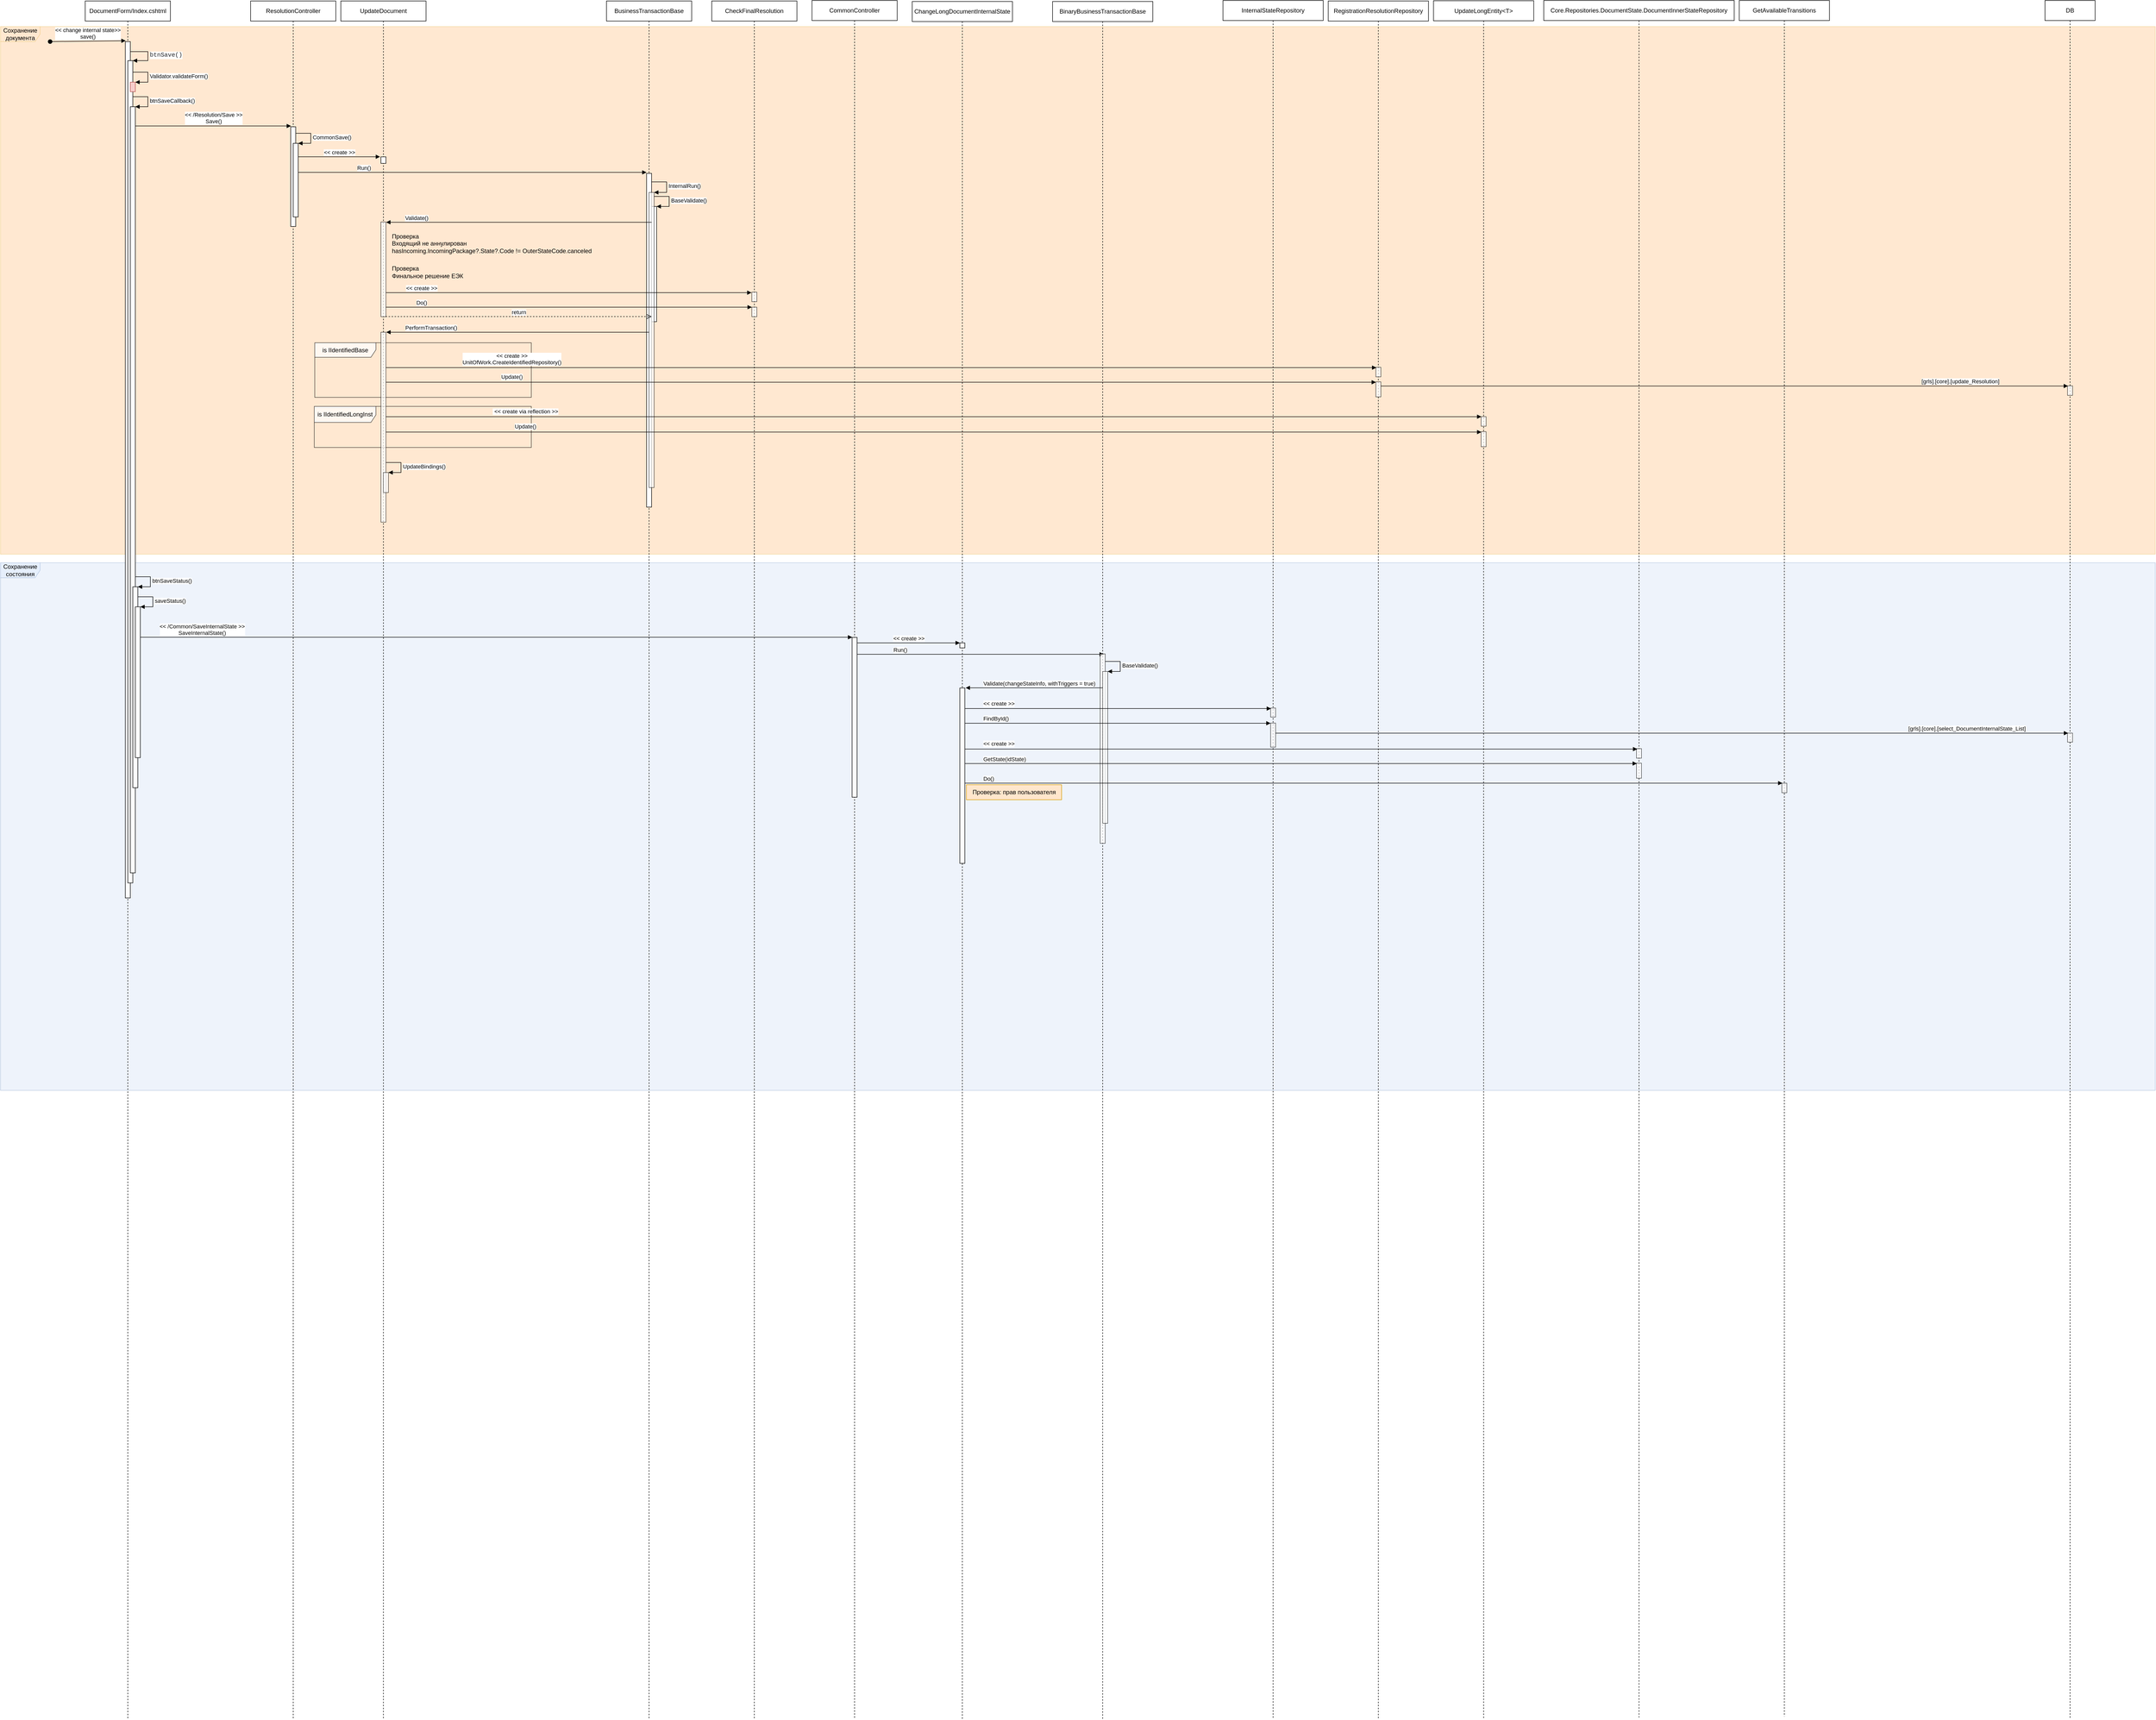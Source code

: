 <mxfile version="20.5.3" type="github">
  <diagram id="iafy8vLnpcnuuy3_OvVW" name="Страница 1">
    <mxGraphModel dx="1689" dy="554" grid="1" gridSize="10" guides="1" tooltips="1" connect="1" arrows="1" fold="1" page="1" pageScale="1" pageWidth="827" pageHeight="1169" math="0" shadow="0">
      <root>
        <mxCell id="0" />
        <mxCell id="1" parent="0" />
        <mxCell id="J9ldG81cEZ1e4UeyS67y-106" value="Сохранение состояния" style="shape=umlFrame;whiteSpace=wrap;html=1;opacity=40;width=79;height=30;fillColor=#dae8fc;strokeColor=#6C8EBF;swimlaneFillColor=#D4E1F5;" vertex="1" parent="1">
          <mxGeometry x="-59" y="1160" width="4299" height="1053" as="geometry" />
        </mxCell>
        <mxCell id="J9ldG81cEZ1e4UeyS67y-105" value="Сохранение документа" style="shape=umlFrame;whiteSpace=wrap;html=1;opacity=30;width=79;height=30;fillColor=#ffe6cc;strokeColor=#d79b00;swimlaneFillColor=#FFB366;" vertex="1" parent="1">
          <mxGeometry x="-59" y="90" width="4299" height="1053" as="geometry" />
        </mxCell>
        <mxCell id="J9ldG81cEZ1e4UeyS67y-57" value="is&amp;nbsp;IIdentifiedLongInst" style="shape=umlFrame;whiteSpace=wrap;html=1;opacity=70;width=123;height=32;" vertex="1" parent="1">
          <mxGeometry x="567" y="848" width="433" height="82" as="geometry" />
        </mxCell>
        <mxCell id="J9ldG81cEZ1e4UeyS67y-56" value="is&amp;nbsp;IIdentifiedBase" style="shape=umlFrame;whiteSpace=wrap;html=1;opacity=70;width=122;height=29;" vertex="1" parent="1">
          <mxGeometry x="568" y="721" width="432" height="109" as="geometry" />
        </mxCell>
        <mxCell id="J9ldG81cEZ1e4UeyS67y-7" value="DocumentForm/Index.cshtml" style="shape=umlLifeline;perimeter=lifelinePerimeter;whiteSpace=wrap;html=1;container=1;collapsible=0;recursiveResize=0;outlineConnect=0;" vertex="1" parent="1">
          <mxGeometry x="110" y="39" width="170" height="3429" as="geometry" />
        </mxCell>
        <mxCell id="J9ldG81cEZ1e4UeyS67y-11" value="" style="html=1;points=[];perimeter=orthogonalPerimeter;" vertex="1" parent="J9ldG81cEZ1e4UeyS67y-7">
          <mxGeometry x="80" y="81" width="10" height="1709" as="geometry" />
        </mxCell>
        <mxCell id="J9ldG81cEZ1e4UeyS67y-14" value="" style="html=1;points=[];perimeter=orthogonalPerimeter;" vertex="1" parent="J9ldG81cEZ1e4UeyS67y-7">
          <mxGeometry x="85" y="119" width="10" height="1641" as="geometry" />
        </mxCell>
        <mxCell id="J9ldG81cEZ1e4UeyS67y-15" value="&lt;span style=&quot;color: rgb(32, 33, 36); font-family: consolas, &amp;quot;lucida console&amp;quot;, &amp;quot;courier new&amp;quot;, monospace; font-size: 12px;&quot;&gt;btnSave()&lt;/span&gt;" style="edgeStyle=orthogonalEdgeStyle;html=1;align=left;spacingLeft=2;endArrow=block;rounded=0;entryX=1;entryY=0;" edge="1" target="J9ldG81cEZ1e4UeyS67y-14" parent="J9ldG81cEZ1e4UeyS67y-7" source="J9ldG81cEZ1e4UeyS67y-11">
          <mxGeometry relative="1" as="geometry">
            <mxPoint x="95" y="101" as="sourcePoint" />
            <Array as="points">
              <mxPoint x="125" y="101" />
              <mxPoint x="125" y="119" />
            </Array>
          </mxGeometry>
        </mxCell>
        <mxCell id="J9ldG81cEZ1e4UeyS67y-19" value="" style="html=1;points=[];perimeter=orthogonalPerimeter;" vertex="1" parent="J9ldG81cEZ1e4UeyS67y-7">
          <mxGeometry x="90" y="211" width="10" height="1529" as="geometry" />
        </mxCell>
        <mxCell id="J9ldG81cEZ1e4UeyS67y-20" value="btnSaveCallback()" style="edgeStyle=orthogonalEdgeStyle;html=1;align=left;spacingLeft=2;endArrow=block;rounded=0;entryX=1;entryY=0;" edge="1" target="J9ldG81cEZ1e4UeyS67y-19" parent="J9ldG81cEZ1e4UeyS67y-7" source="J9ldG81cEZ1e4UeyS67y-14">
          <mxGeometry relative="1" as="geometry">
            <mxPoint x="95" y="191" as="sourcePoint" />
            <Array as="points">
              <mxPoint x="125" y="191" />
              <mxPoint x="125" y="211" />
            </Array>
          </mxGeometry>
        </mxCell>
        <mxCell id="J9ldG81cEZ1e4UeyS67y-23" value="" style="html=1;points=[];perimeter=orthogonalPerimeter;" vertex="1" parent="J9ldG81cEZ1e4UeyS67y-7">
          <mxGeometry x="95" y="1169" width="10" height="401" as="geometry" />
        </mxCell>
        <mxCell id="J9ldG81cEZ1e4UeyS67y-24" value="btnSaveStatus()" style="edgeStyle=orthogonalEdgeStyle;html=1;align=left;spacingLeft=2;endArrow=block;rounded=0;entryX=1;entryY=0;" edge="1" target="J9ldG81cEZ1e4UeyS67y-23" parent="J9ldG81cEZ1e4UeyS67y-7">
          <mxGeometry relative="1" as="geometry">
            <mxPoint x="100" y="1149" as="sourcePoint" />
            <Array as="points">
              <mxPoint x="130" y="1149" />
              <mxPoint x="130" y="1169" />
            </Array>
          </mxGeometry>
        </mxCell>
        <mxCell id="J9ldG81cEZ1e4UeyS67y-25" value="" style="html=1;points=[];perimeter=orthogonalPerimeter;" vertex="1" parent="J9ldG81cEZ1e4UeyS67y-7">
          <mxGeometry x="100" y="1209" width="10" height="301" as="geometry" />
        </mxCell>
        <mxCell id="J9ldG81cEZ1e4UeyS67y-26" value="saveStatus()" style="edgeStyle=orthogonalEdgeStyle;html=1;align=left;spacingLeft=2;endArrow=block;rounded=0;entryX=1;entryY=0;" edge="1" target="J9ldG81cEZ1e4UeyS67y-25" parent="J9ldG81cEZ1e4UeyS67y-7" source="J9ldG81cEZ1e4UeyS67y-23">
          <mxGeometry relative="1" as="geometry">
            <mxPoint x="105" y="1189" as="sourcePoint" />
            <Array as="points">
              <mxPoint x="135" y="1189" />
              <mxPoint x="135" y="1209" />
            </Array>
          </mxGeometry>
        </mxCell>
        <mxCell id="J9ldG81cEZ1e4UeyS67y-8" value="&amp;lt;&amp;lt; change internal state&amp;gt;&amp;gt;&lt;br&gt;save()" style="html=1;verticalAlign=bottom;startArrow=oval;startFill=1;endArrow=block;startSize=8;rounded=0;entryX=0.07;entryY=-0.001;entryDx=0;entryDy=0;entryPerimeter=0;" edge="1" parent="1" target="J9ldG81cEZ1e4UeyS67y-11">
          <mxGeometry width="60" relative="1" as="geometry">
            <mxPoint x="40" y="120" as="sourcePoint" />
            <mxPoint x="190" y="120" as="targetPoint" />
          </mxGeometry>
        </mxCell>
        <mxCell id="J9ldG81cEZ1e4UeyS67y-9" value="ResolutionController" style="shape=umlLifeline;perimeter=lifelinePerimeter;whiteSpace=wrap;html=1;container=1;collapsible=0;recursiveResize=0;outlineConnect=0;" vertex="1" parent="1">
          <mxGeometry x="440" y="39" width="170" height="3429" as="geometry" />
        </mxCell>
        <mxCell id="J9ldG81cEZ1e4UeyS67y-12" value="" style="html=1;points=[];perimeter=orthogonalPerimeter;" vertex="1" parent="J9ldG81cEZ1e4UeyS67y-9">
          <mxGeometry x="80" y="251" width="10" height="199" as="geometry" />
        </mxCell>
        <mxCell id="J9ldG81cEZ1e4UeyS67y-10" value="CommonController" style="shape=umlLifeline;perimeter=lifelinePerimeter;whiteSpace=wrap;html=1;container=1;collapsible=0;recursiveResize=0;outlineConnect=0;" vertex="1" parent="1">
          <mxGeometry x="1560" y="38" width="170" height="3429" as="geometry" />
        </mxCell>
        <mxCell id="J9ldG81cEZ1e4UeyS67y-21" value="" style="html=1;points=[];perimeter=orthogonalPerimeter;" vertex="1" parent="J9ldG81cEZ1e4UeyS67y-10">
          <mxGeometry x="80" y="1271" width="10" height="319" as="geometry" />
        </mxCell>
        <mxCell id="J9ldG81cEZ1e4UeyS67y-13" value="&amp;lt;&amp;lt; /Resolution/Save &amp;gt;&amp;gt;&lt;br&gt;Save()" style="html=1;verticalAlign=bottom;endArrow=block;rounded=0;entryX=0.056;entryY=-0.008;entryDx=0;entryDy=0;entryPerimeter=0;" edge="1" parent="1" source="J9ldG81cEZ1e4UeyS67y-19" target="J9ldG81cEZ1e4UeyS67y-12">
          <mxGeometry width="80" relative="1" as="geometry">
            <mxPoint x="300" y="160" as="sourcePoint" />
            <mxPoint x="380" y="160" as="targetPoint" />
          </mxGeometry>
        </mxCell>
        <mxCell id="J9ldG81cEZ1e4UeyS67y-17" value="" style="html=1;points=[];perimeter=orthogonalPerimeter;fillColor=#f8cecc;strokeColor=#b85450;" vertex="1" parent="1">
          <mxGeometry x="200" y="201" width="10" height="19" as="geometry" />
        </mxCell>
        <mxCell id="J9ldG81cEZ1e4UeyS67y-18" value="Validator.validateForm()" style="edgeStyle=orthogonalEdgeStyle;html=1;align=left;spacingLeft=2;endArrow=block;rounded=0;entryX=1;entryY=0;" edge="1" target="J9ldG81cEZ1e4UeyS67y-17" parent="1" source="J9ldG81cEZ1e4UeyS67y-14">
          <mxGeometry relative="1" as="geometry">
            <mxPoint x="205" y="181" as="sourcePoint" />
            <Array as="points">
              <mxPoint x="235" y="181" />
              <mxPoint x="235" y="201" />
            </Array>
          </mxGeometry>
        </mxCell>
        <mxCell id="J9ldG81cEZ1e4UeyS67y-22" value="&amp;lt;&amp;lt; /Common/SaveInternalState &amp;gt;&amp;gt;&lt;br&gt;SaveInternalState()" style="html=1;verticalAlign=bottom;endArrow=block;rounded=0;entryX=0.035;entryY=-0.001;entryDx=0;entryDy=0;entryPerimeter=0;" edge="1" parent="1" source="J9ldG81cEZ1e4UeyS67y-25" target="J9ldG81cEZ1e4UeyS67y-21">
          <mxGeometry x="-0.827" width="80" relative="1" as="geometry">
            <mxPoint x="220" y="1126.68" as="sourcePoint" />
            <mxPoint x="1719.4" y="1308" as="targetPoint" />
            <mxPoint as="offset" />
          </mxGeometry>
        </mxCell>
        <mxCell id="J9ldG81cEZ1e4UeyS67y-27" value="" style="html=1;points=[];perimeter=orthogonalPerimeter;" vertex="1" parent="1">
          <mxGeometry x="525" y="323" width="10" height="147" as="geometry" />
        </mxCell>
        <mxCell id="J9ldG81cEZ1e4UeyS67y-28" value="CommonSave()" style="edgeStyle=orthogonalEdgeStyle;html=1;align=left;spacingLeft=2;endArrow=block;rounded=0;entryX=1;entryY=0;" edge="1" target="J9ldG81cEZ1e4UeyS67y-27" parent="1" source="J9ldG81cEZ1e4UeyS67y-12">
          <mxGeometry relative="1" as="geometry">
            <mxPoint x="530" y="303" as="sourcePoint" />
            <Array as="points">
              <mxPoint x="560" y="303" />
              <mxPoint x="560" y="323" />
            </Array>
          </mxGeometry>
        </mxCell>
        <mxCell id="J9ldG81cEZ1e4UeyS67y-29" value="UpdateDocument" style="shape=umlLifeline;perimeter=lifelinePerimeter;whiteSpace=wrap;html=1;container=1;collapsible=0;recursiveResize=0;outlineConnect=0;movable=0;resizable=0;" vertex="1" parent="1">
          <mxGeometry x="620" y="39" width="170" height="3429" as="geometry" />
        </mxCell>
        <mxCell id="J9ldG81cEZ1e4UeyS67y-30" value="" style="html=1;points=[];perimeter=orthogonalPerimeter;" vertex="1" parent="J9ldG81cEZ1e4UeyS67y-29">
          <mxGeometry x="80" y="311" width="10" height="13" as="geometry" />
        </mxCell>
        <mxCell id="J9ldG81cEZ1e4UeyS67y-42" value="" style="html=1;points=[];perimeter=orthogonalPerimeter;opacity=70;" vertex="1" parent="J9ldG81cEZ1e4UeyS67y-29">
          <mxGeometry x="80" y="441" width="10" height="189" as="geometry" />
        </mxCell>
        <mxCell id="J9ldG81cEZ1e4UeyS67y-52" value="" style="html=1;points=[];perimeter=orthogonalPerimeter;opacity=70;" vertex="1" parent="J9ldG81cEZ1e4UeyS67y-29">
          <mxGeometry x="80" y="661" width="10" height="379" as="geometry" />
        </mxCell>
        <mxCell id="J9ldG81cEZ1e4UeyS67y-31" value="&amp;lt;&amp;lt; create &amp;gt;&amp;gt;" style="html=1;verticalAlign=bottom;endArrow=block;rounded=0;entryX=-0.176;entryY=-0.013;entryDx=0;entryDy=0;entryPerimeter=0;" edge="1" parent="1" source="J9ldG81cEZ1e4UeyS67y-27" target="J9ldG81cEZ1e4UeyS67y-30">
          <mxGeometry width="80" relative="1" as="geometry">
            <mxPoint x="580" y="420" as="sourcePoint" />
            <mxPoint x="660" y="420" as="targetPoint" />
          </mxGeometry>
        </mxCell>
        <mxCell id="J9ldG81cEZ1e4UeyS67y-32" value="BusinessTransactionBase" style="shape=umlLifeline;perimeter=lifelinePerimeter;whiteSpace=wrap;html=1;container=1;collapsible=0;recursiveResize=0;outlineConnect=0;" vertex="1" parent="1">
          <mxGeometry x="1150" y="39" width="170" height="3429" as="geometry" />
        </mxCell>
        <mxCell id="J9ldG81cEZ1e4UeyS67y-33" value="" style="html=1;points=[];perimeter=orthogonalPerimeter;" vertex="1" parent="J9ldG81cEZ1e4UeyS67y-32">
          <mxGeometry x="80" y="344" width="10" height="666" as="geometry" />
        </mxCell>
        <mxCell id="J9ldG81cEZ1e4UeyS67y-39" value="" style="html=1;points=[];perimeter=orthogonalPerimeter;" vertex="1" parent="J9ldG81cEZ1e4UeyS67y-32">
          <mxGeometry x="90" y="410" width="10" height="230" as="geometry" />
        </mxCell>
        <mxCell id="J9ldG81cEZ1e4UeyS67y-34" value="Run()" style="html=1;verticalAlign=bottom;endArrow=block;rounded=0;entryX=-0.012;entryY=-0.003;entryDx=0;entryDy=0;entryPerimeter=0;" edge="1" parent="1" source="J9ldG81cEZ1e4UeyS67y-27" target="J9ldG81cEZ1e4UeyS67y-33">
          <mxGeometry x="-0.623" width="80" relative="1" as="geometry">
            <mxPoint x="760" y="370" as="sourcePoint" />
            <mxPoint x="840" y="370" as="targetPoint" />
            <mxPoint as="offset" />
          </mxGeometry>
        </mxCell>
        <mxCell id="J9ldG81cEZ1e4UeyS67y-35" value="" style="html=1;points=[];perimeter=orthogonalPerimeter;opacity=70;" vertex="1" parent="1">
          <mxGeometry x="1235" y="421" width="10" height="589" as="geometry" />
        </mxCell>
        <mxCell id="J9ldG81cEZ1e4UeyS67y-36" value="InternalRun()" style="edgeStyle=orthogonalEdgeStyle;html=1;align=left;spacingLeft=2;endArrow=block;rounded=0;entryX=1;entryY=0;" edge="1" target="J9ldG81cEZ1e4UeyS67y-35" parent="1" source="J9ldG81cEZ1e4UeyS67y-33">
          <mxGeometry relative="1" as="geometry">
            <mxPoint x="1240" y="400" as="sourcePoint" />
            <Array as="points">
              <mxPoint x="1270" y="400" />
              <mxPoint x="1270" y="421" />
            </Array>
          </mxGeometry>
        </mxCell>
        <mxCell id="J9ldG81cEZ1e4UeyS67y-40" value="BaseValidate()" style="edgeStyle=orthogonalEdgeStyle;html=1;align=left;spacingLeft=2;endArrow=block;rounded=0;entryX=1;entryY=0;" edge="1" target="J9ldG81cEZ1e4UeyS67y-39" parent="1" source="J9ldG81cEZ1e4UeyS67y-35">
          <mxGeometry relative="1" as="geometry">
            <mxPoint x="1245" y="429" as="sourcePoint" />
            <Array as="points">
              <mxPoint x="1275" y="429" />
              <mxPoint x="1275" y="449" />
            </Array>
          </mxGeometry>
        </mxCell>
        <mxCell id="J9ldG81cEZ1e4UeyS67y-41" value="Validate()" style="html=1;verticalAlign=bottom;endArrow=block;rounded=0;entryX=1.043;entryY=0.003;entryDx=0;entryDy=0;entryPerimeter=0;" edge="1" parent="1" source="J9ldG81cEZ1e4UeyS67y-39" target="J9ldG81cEZ1e4UeyS67y-42">
          <mxGeometry x="0.774" width="80" relative="1" as="geometry">
            <mxPoint x="730" y="500" as="sourcePoint" />
            <mxPoint x="810" y="500" as="targetPoint" />
            <mxPoint as="offset" />
          </mxGeometry>
        </mxCell>
        <mxCell id="J9ldG81cEZ1e4UeyS67y-43" value="Проверка&lt;br&gt;Входящий не аннулирован&lt;br&gt;hasIncoming.IncomingPackage?.State?.Code != OuterStateCode.canceled" style="text;html=1;align=left;verticalAlign=middle;resizable=0;points=[];autosize=1;strokeColor=none;fillColor=none;opacity=70;" vertex="1" parent="1">
          <mxGeometry x="720" y="493" width="420" height="60" as="geometry" />
        </mxCell>
        <mxCell id="J9ldG81cEZ1e4UeyS67y-44" value="Проверка&lt;br&gt;Финальное решение ЕЭК" style="text;html=1;align=left;verticalAlign=middle;resizable=0;points=[];autosize=1;strokeColor=none;fillColor=none;" vertex="1" parent="1">
          <mxGeometry x="720" y="560" width="170" height="40" as="geometry" />
        </mxCell>
        <mxCell id="J9ldG81cEZ1e4UeyS67y-45" value="CheckFinalResolution" style="shape=umlLifeline;perimeter=lifelinePerimeter;whiteSpace=wrap;html=1;container=1;collapsible=0;recursiveResize=0;outlineConnect=0;" vertex="1" parent="1">
          <mxGeometry x="1360" y="39" width="170" height="3429" as="geometry" />
        </mxCell>
        <mxCell id="J9ldG81cEZ1e4UeyS67y-46" value="" style="html=1;points=[];perimeter=orthogonalPerimeter;opacity=70;" vertex="1" parent="J9ldG81cEZ1e4UeyS67y-45">
          <mxGeometry x="80" y="581" width="10" height="19" as="geometry" />
        </mxCell>
        <mxCell id="J9ldG81cEZ1e4UeyS67y-49" value="" style="html=1;points=[];perimeter=orthogonalPerimeter;opacity=70;" vertex="1" parent="J9ldG81cEZ1e4UeyS67y-45">
          <mxGeometry x="80" y="611" width="10" height="19" as="geometry" />
        </mxCell>
        <mxCell id="J9ldG81cEZ1e4UeyS67y-47" value="&amp;lt;&amp;lt; create &amp;gt;&amp;gt;" style="html=1;verticalAlign=bottom;endArrow=block;rounded=0;entryX=-0.067;entryY=0.053;entryDx=0;entryDy=0;entryPerimeter=0;" edge="1" parent="1" source="J9ldG81cEZ1e4UeyS67y-42" target="J9ldG81cEZ1e4UeyS67y-46">
          <mxGeometry x="-0.807" width="80" relative="1" as="geometry">
            <mxPoint x="1170" y="720" as="sourcePoint" />
            <mxPoint x="1250" y="720" as="targetPoint" />
            <mxPoint as="offset" />
          </mxGeometry>
        </mxCell>
        <mxCell id="J9ldG81cEZ1e4UeyS67y-48" value="Do()" style="html=1;verticalAlign=bottom;endArrow=block;rounded=0;entryX=0;entryY=0;entryDx=0;entryDy=0;entryPerimeter=0;" edge="1" parent="1" source="J9ldG81cEZ1e4UeyS67y-42" target="J9ldG81cEZ1e4UeyS67y-49">
          <mxGeometry x="-0.807" width="80" relative="1" as="geometry">
            <mxPoint x="720" y="630.475" as="sourcePoint" />
            <mxPoint x="1447" y="630.475" as="targetPoint" />
            <mxPoint as="offset" />
          </mxGeometry>
        </mxCell>
        <mxCell id="J9ldG81cEZ1e4UeyS67y-50" value="return" style="html=1;verticalAlign=bottom;endArrow=open;dashed=1;endSize=8;rounded=0;exitX=0.929;exitY=0.999;exitDx=0;exitDy=0;exitPerimeter=0;" edge="1" parent="1" source="J9ldG81cEZ1e4UeyS67y-42" target="J9ldG81cEZ1e4UeyS67y-39">
          <mxGeometry relative="1" as="geometry">
            <mxPoint x="1090" y="590" as="sourcePoint" />
            <mxPoint x="1010" y="590" as="targetPoint" />
          </mxGeometry>
        </mxCell>
        <mxCell id="J9ldG81cEZ1e4UeyS67y-51" value="PerformTransaction()" style="html=1;verticalAlign=bottom;endArrow=block;rounded=0;entryX=1.072;entryY=0;entryDx=0;entryDy=0;entryPerimeter=0;" edge="1" parent="1" source="J9ldG81cEZ1e4UeyS67y-35" target="J9ldG81cEZ1e4UeyS67y-52">
          <mxGeometry x="0.659" width="80" relative="1" as="geometry">
            <mxPoint x="1000" y="770" as="sourcePoint" />
            <mxPoint x="1080" y="770" as="targetPoint" />
            <mxPoint as="offset" />
          </mxGeometry>
        </mxCell>
        <mxCell id="J9ldG81cEZ1e4UeyS67y-53" value="RegistrationResolutionRepository" style="shape=umlLifeline;perimeter=lifelinePerimeter;whiteSpace=wrap;html=1;container=1;collapsible=0;recursiveResize=0;outlineConnect=0;" vertex="1" parent="1">
          <mxGeometry x="2590" y="39" width="200" height="3428" as="geometry" />
        </mxCell>
        <mxCell id="J9ldG81cEZ1e4UeyS67y-55" value="" style="html=1;points=[];perimeter=orthogonalPerimeter;textOpacity=70;opacity=70;" vertex="1" parent="J9ldG81cEZ1e4UeyS67y-53">
          <mxGeometry x="95" y="731" width="10" height="19" as="geometry" />
        </mxCell>
        <mxCell id="J9ldG81cEZ1e4UeyS67y-63" value="" style="html=1;points=[];perimeter=orthogonalPerimeter;textOpacity=70;opacity=70;" vertex="1" parent="J9ldG81cEZ1e4UeyS67y-53">
          <mxGeometry x="95" y="760" width="10" height="30" as="geometry" />
        </mxCell>
        <mxCell id="J9ldG81cEZ1e4UeyS67y-58" value="&amp;lt;&amp;lt; create &amp;gt;&amp;gt;&lt;br&gt;UnitOfWork.CreateIdentifiedRepository()" style="html=1;verticalAlign=bottom;endArrow=block;rounded=0;entryX=0.1;entryY=0.035;entryDx=0;entryDy=0;entryPerimeter=0;" edge="1" parent="1" source="J9ldG81cEZ1e4UeyS67y-52" target="J9ldG81cEZ1e4UeyS67y-55">
          <mxGeometry x="-0.746" y="2" width="80" relative="1" as="geometry">
            <mxPoint x="940" y="780.17" as="sourcePoint" />
            <mxPoint x="1020" y="780.17" as="targetPoint" />
            <mxPoint as="offset" />
          </mxGeometry>
        </mxCell>
        <mxCell id="J9ldG81cEZ1e4UeyS67y-59" value="DB" style="shape=umlLifeline;perimeter=lifelinePerimeter;whiteSpace=wrap;html=1;container=1;collapsible=0;recursiveResize=0;outlineConnect=0;" vertex="1" parent="1">
          <mxGeometry x="4020" y="38" width="100" height="3427" as="geometry" />
        </mxCell>
        <mxCell id="J9ldG81cEZ1e4UeyS67y-60" value="" style="html=1;points=[];perimeter=orthogonalPerimeter;textOpacity=70;opacity=70;" vertex="1" parent="J9ldG81cEZ1e4UeyS67y-59">
          <mxGeometry x="45" y="769" width="10" height="19" as="geometry" />
        </mxCell>
        <mxCell id="J9ldG81cEZ1e4UeyS67y-89" value="" style="html=1;points=[];perimeter=orthogonalPerimeter;opacity=70;" vertex="1" parent="J9ldG81cEZ1e4UeyS67y-59">
          <mxGeometry x="45" y="1462" width="10" height="18" as="geometry" />
        </mxCell>
        <mxCell id="J9ldG81cEZ1e4UeyS67y-61" value="[grls].[core].[update_Resolution]" style="html=1;verticalAlign=bottom;endArrow=block;rounded=0;entryX=0.1;entryY=0.018;entryDx=0;entryDy=0;entryPerimeter=0;" edge="1" parent="1" source="J9ldG81cEZ1e4UeyS67y-63" target="J9ldG81cEZ1e4UeyS67y-60">
          <mxGeometry x="0.686" width="80" relative="1" as="geometry">
            <mxPoint x="1720" y="870" as="sourcePoint" />
            <mxPoint x="1800" y="870" as="targetPoint" />
            <mxPoint as="offset" />
          </mxGeometry>
        </mxCell>
        <mxCell id="J9ldG81cEZ1e4UeyS67y-62" value="Update()" style="html=1;verticalAlign=bottom;endArrow=block;rounded=0;entryX=0.017;entryY=0.026;entryDx=0;entryDy=0;entryPerimeter=0;" edge="1" parent="1" source="J9ldG81cEZ1e4UeyS67y-52" target="J9ldG81cEZ1e4UeyS67y-63">
          <mxGeometry x="-0.746" y="2" width="80" relative="1" as="geometry">
            <mxPoint x="720" y="781.665" as="sourcePoint" />
            <mxPoint x="1666" y="781.665" as="targetPoint" />
            <mxPoint as="offset" />
          </mxGeometry>
        </mxCell>
        <mxCell id="J9ldG81cEZ1e4UeyS67y-64" value="Update()" style="html=1;verticalAlign=bottom;endArrow=block;rounded=0;entryX=0.051;entryY=0.027;entryDx=0;entryDy=0;entryPerimeter=0;" edge="1" parent="1" source="J9ldG81cEZ1e4UeyS67y-52" target="J9ldG81cEZ1e4UeyS67y-67">
          <mxGeometry x="-0.746" y="2" width="80" relative="1" as="geometry">
            <mxPoint x="720" y="810.78" as="sourcePoint" />
            <mxPoint x="1665.17" y="810.78" as="targetPoint" />
            <mxPoint as="offset" />
          </mxGeometry>
        </mxCell>
        <mxCell id="J9ldG81cEZ1e4UeyS67y-65" value="UpdateLongEntity&amp;lt;T&amp;gt;" style="shape=umlLifeline;perimeter=lifelinePerimeter;whiteSpace=wrap;html=1;container=1;collapsible=0;recursiveResize=0;outlineConnect=0;" vertex="1" parent="1">
          <mxGeometry x="2800" y="38.5" width="200" height="3428" as="geometry" />
        </mxCell>
        <mxCell id="J9ldG81cEZ1e4UeyS67y-66" value="" style="html=1;points=[];perimeter=orthogonalPerimeter;textOpacity=70;opacity=70;" vertex="1" parent="J9ldG81cEZ1e4UeyS67y-65">
          <mxGeometry x="95" y="830" width="10" height="19" as="geometry" />
        </mxCell>
        <mxCell id="J9ldG81cEZ1e4UeyS67y-67" value="" style="html=1;points=[];perimeter=orthogonalPerimeter;textOpacity=70;opacity=70;" vertex="1" parent="J9ldG81cEZ1e4UeyS67y-65">
          <mxGeometry x="95" y="860" width="10" height="30" as="geometry" />
        </mxCell>
        <mxCell id="J9ldG81cEZ1e4UeyS67y-68" value="&amp;nbsp;&amp;lt;&amp;lt; create via reflection &amp;gt;&amp;gt;" style="html=1;verticalAlign=bottom;endArrow=block;rounded=0;entryX=0.051;entryY=0.006;entryDx=0;entryDy=0;entryPerimeter=0;" edge="1" parent="1" source="J9ldG81cEZ1e4UeyS67y-52" target="J9ldG81cEZ1e4UeyS67y-66">
          <mxGeometry x="-0.746" y="2" width="80" relative="1" as="geometry">
            <mxPoint x="720" y="781.665" as="sourcePoint" />
            <mxPoint x="1946.0" y="781.665" as="targetPoint" />
            <mxPoint as="offset" />
          </mxGeometry>
        </mxCell>
        <mxCell id="J9ldG81cEZ1e4UeyS67y-69" value="" style="html=1;points=[];perimeter=orthogonalPerimeter;opacity=70;" vertex="1" parent="1">
          <mxGeometry x="705" y="980" width="10" height="40" as="geometry" />
        </mxCell>
        <mxCell id="J9ldG81cEZ1e4UeyS67y-70" value="UpdateBindings()" style="edgeStyle=orthogonalEdgeStyle;html=1;align=left;spacingLeft=2;endArrow=block;rounded=0;entryX=1;entryY=0;" edge="1" target="J9ldG81cEZ1e4UeyS67y-69" parent="1" source="J9ldG81cEZ1e4UeyS67y-52">
          <mxGeometry relative="1" as="geometry">
            <mxPoint x="710" y="960" as="sourcePoint" />
            <Array as="points">
              <mxPoint x="740" y="960" />
              <mxPoint x="740" y="980" />
            </Array>
          </mxGeometry>
        </mxCell>
        <mxCell id="J9ldG81cEZ1e4UeyS67y-71" value="ChangeLongDocumentInternalState" style="shape=umlLifeline;perimeter=lifelinePerimeter;whiteSpace=wrap;html=1;container=1;collapsible=0;recursiveResize=0;outlineConnect=0;" vertex="1" parent="1">
          <mxGeometry x="1760" y="40" width="200" height="3427" as="geometry" />
        </mxCell>
        <mxCell id="J9ldG81cEZ1e4UeyS67y-72" value="" style="html=1;points=[];perimeter=orthogonalPerimeter;" vertex="1" parent="J9ldG81cEZ1e4UeyS67y-71">
          <mxGeometry x="95" y="1280" width="10" height="10" as="geometry" />
        </mxCell>
        <mxCell id="J9ldG81cEZ1e4UeyS67y-74" value="" style="html=1;points=[];perimeter=orthogonalPerimeter;" vertex="1" parent="J9ldG81cEZ1e4UeyS67y-71">
          <mxGeometry x="95" y="1370" width="10" height="350" as="geometry" />
        </mxCell>
        <mxCell id="J9ldG81cEZ1e4UeyS67y-73" value="&amp;lt;&amp;lt; create &amp;gt;&amp;gt;" style="html=1;verticalAlign=bottom;endArrow=block;rounded=0;entryX=0.002;entryY=0.002;entryDx=0;entryDy=0;entryPerimeter=0;" edge="1" parent="1" source="J9ldG81cEZ1e4UeyS67y-21" target="J9ldG81cEZ1e4UeyS67y-72">
          <mxGeometry width="80" relative="1" as="geometry">
            <mxPoint x="1610" y="1370" as="sourcePoint" />
            <mxPoint x="1690" y="1370" as="targetPoint" />
          </mxGeometry>
        </mxCell>
        <mxCell id="J9ldG81cEZ1e4UeyS67y-75" value="Run()" style="html=1;verticalAlign=bottom;endArrow=block;rounded=0;entryX=0.739;entryY=0.002;entryDx=0;entryDy=0;entryPerimeter=0;" edge="1" parent="1" target="J9ldG81cEZ1e4UeyS67y-78" source="J9ldG81cEZ1e4UeyS67y-21">
          <mxGeometry x="-0.652" width="80" relative="1" as="geometry">
            <mxPoint x="1650" y="1350.02" as="sourcePoint" />
            <mxPoint x="1690" y="1400" as="targetPoint" />
            <mxPoint as="offset" />
          </mxGeometry>
        </mxCell>
        <mxCell id="J9ldG81cEZ1e4UeyS67y-82" value="BinaryBusinessTransactionBase" style="shape=umlLifeline;perimeter=lifelinePerimeter;whiteSpace=wrap;html=1;container=1;collapsible=0;recursiveResize=0;outlineConnect=0;" vertex="1" parent="1">
          <mxGeometry x="2040" y="40" width="200" height="3427" as="geometry" />
        </mxCell>
        <mxCell id="J9ldG81cEZ1e4UeyS67y-78" value="" style="html=1;points=[];perimeter=orthogonalPerimeter;opacity=70;" vertex="1" parent="1">
          <mxGeometry x="2135" y="1342" width="10" height="378" as="geometry" />
        </mxCell>
        <mxCell id="J9ldG81cEZ1e4UeyS67y-79" value="" style="html=1;points=[];perimeter=orthogonalPerimeter;opacity=70;" vertex="1" parent="1">
          <mxGeometry x="2140" y="1377" width="10" height="303" as="geometry" />
        </mxCell>
        <mxCell id="J9ldG81cEZ1e4UeyS67y-80" value="BaseValidate()" style="edgeStyle=orthogonalEdgeStyle;html=1;align=left;spacingLeft=2;endArrow=block;rounded=0;entryX=1;entryY=0;" edge="1" target="J9ldG81cEZ1e4UeyS67y-79" parent="1" source="J9ldG81cEZ1e4UeyS67y-78">
          <mxGeometry relative="1" as="geometry">
            <mxPoint x="2145" y="1357" as="sourcePoint" />
            <Array as="points">
              <mxPoint x="2175" y="1357" />
              <mxPoint x="2175" y="1377" />
            </Array>
          </mxGeometry>
        </mxCell>
        <mxCell id="J9ldG81cEZ1e4UeyS67y-81" value="Validate(changeStateInfo, withTriggers = true)" style="html=1;verticalAlign=bottom;endArrow=block;rounded=0;entryX=1.155;entryY=-0.001;entryDx=0;entryDy=0;entryPerimeter=0;align=left;" edge="1" parent="1" source="J9ldG81cEZ1e4UeyS67y-79" target="J9ldG81cEZ1e4UeyS67y-74">
          <mxGeometry x="0.755" width="80" relative="1" as="geometry">
            <mxPoint x="1440" y="1290" as="sourcePoint" />
            <mxPoint x="1520" y="1290" as="targetPoint" />
            <mxPoint as="offset" />
          </mxGeometry>
        </mxCell>
        <mxCell id="J9ldG81cEZ1e4UeyS67y-85" value="InternalStateRepository" style="shape=umlLifeline;perimeter=lifelinePerimeter;whiteSpace=wrap;html=1;container=1;collapsible=0;recursiveResize=0;outlineConnect=0;" vertex="1" parent="1">
          <mxGeometry x="2380" y="38" width="200" height="3427" as="geometry" />
        </mxCell>
        <mxCell id="J9ldG81cEZ1e4UeyS67y-87" value="" style="html=1;points=[];perimeter=orthogonalPerimeter;opacity=70;" vertex="1" parent="J9ldG81cEZ1e4UeyS67y-85">
          <mxGeometry x="95" y="1442" width="10" height="48" as="geometry" />
        </mxCell>
        <mxCell id="J9ldG81cEZ1e4UeyS67y-90" value="" style="html=1;points=[];perimeter=orthogonalPerimeter;opacity=70;" vertex="1" parent="J9ldG81cEZ1e4UeyS67y-85">
          <mxGeometry x="95" y="1412" width="10" height="18" as="geometry" />
        </mxCell>
        <mxCell id="J9ldG81cEZ1e4UeyS67y-86" value="FindById()" style="html=1;verticalAlign=bottom;endArrow=block;rounded=0;entryX=-0.003;entryY=0.007;entryDx=0;entryDy=0;entryPerimeter=0;align=left;" edge="1" parent="1" source="J9ldG81cEZ1e4UeyS67y-74" target="J9ldG81cEZ1e4UeyS67y-87">
          <mxGeometry x="-0.885" width="80" relative="1" as="geometry">
            <mxPoint x="2180" y="1410" as="sourcePoint" />
            <mxPoint x="2260" y="1410" as="targetPoint" />
            <mxPoint as="offset" />
          </mxGeometry>
        </mxCell>
        <mxCell id="J9ldG81cEZ1e4UeyS67y-88" value="[grls].[core].[select_DocumentInternalState_List]" style="html=1;verticalAlign=bottom;endArrow=block;rounded=0;entryX=0.128;entryY=0.005;entryDx=0;entryDy=0;entryPerimeter=0;" edge="1" parent="1" source="J9ldG81cEZ1e4UeyS67y-87" target="J9ldG81cEZ1e4UeyS67y-89">
          <mxGeometry x="0.744" width="80" relative="1" as="geometry">
            <mxPoint x="2470" y="1500" as="sourcePoint" />
            <mxPoint x="2550" y="1500" as="targetPoint" />
            <mxPoint as="offset" />
          </mxGeometry>
        </mxCell>
        <mxCell id="J9ldG81cEZ1e4UeyS67y-91" value="&amp;lt;&amp;lt; create &amp;gt;&amp;gt;" style="html=1;verticalAlign=bottom;endArrow=block;rounded=0;entryX=0.085;entryY=0.056;entryDx=0;entryDy=0;entryPerimeter=0;align=left;" edge="1" parent="1" source="J9ldG81cEZ1e4UeyS67y-74" target="J9ldG81cEZ1e4UeyS67y-90">
          <mxGeometry x="-0.885" y="1" width="80" relative="1" as="geometry">
            <mxPoint x="1875" y="1490.56" as="sourcePoint" />
            <mxPoint x="2484.97" y="1490.56" as="targetPoint" />
            <mxPoint as="offset" />
          </mxGeometry>
        </mxCell>
        <mxCell id="J9ldG81cEZ1e4UeyS67y-95" value="Core.Repositories.DocumentState.DocumentInnerStateRepository" style="shape=umlLifeline;perimeter=lifelinePerimeter;whiteSpace=wrap;html=1;container=1;collapsible=0;recursiveResize=0;outlineConnect=0;" vertex="1" parent="1">
          <mxGeometry x="3020" y="38" width="380" height="3426.5" as="geometry" />
        </mxCell>
        <mxCell id="J9ldG81cEZ1e4UeyS67y-96" value="" style="html=1;points=[];perimeter=orthogonalPerimeter;textOpacity=70;opacity=70;" vertex="1" parent="J9ldG81cEZ1e4UeyS67y-95">
          <mxGeometry x="185" y="1493" width="10" height="19" as="geometry" />
        </mxCell>
        <mxCell id="J9ldG81cEZ1e4UeyS67y-97" value="" style="html=1;points=[];perimeter=orthogonalPerimeter;textOpacity=70;opacity=70;" vertex="1" parent="J9ldG81cEZ1e4UeyS67y-95">
          <mxGeometry x="185" y="1522" width="10" height="30" as="geometry" />
        </mxCell>
        <mxCell id="J9ldG81cEZ1e4UeyS67y-98" value="&amp;lt;&amp;lt; create &amp;gt;&amp;gt;" style="html=1;verticalAlign=bottom;endArrow=block;rounded=0;entryX=0.161;entryY=0.049;entryDx=0;entryDy=0;entryPerimeter=0;align=left;" edge="1" parent="1" source="J9ldG81cEZ1e4UeyS67y-74" target="J9ldG81cEZ1e4UeyS67y-96">
          <mxGeometry x="-0.948" y="2" width="80" relative="1" as="geometry">
            <mxPoint x="1875" y="1461.008" as="sourcePoint" />
            <mxPoint x="2485.85" y="1461.008" as="targetPoint" />
            <mxPoint as="offset" />
          </mxGeometry>
        </mxCell>
        <mxCell id="J9ldG81cEZ1e4UeyS67y-99" value="GetState(idState)" style="html=1;verticalAlign=bottom;endArrow=block;rounded=0;entryX=0.085;entryY=0.024;entryDx=0;entryDy=0;entryPerimeter=0;align=left;" edge="1" parent="1" source="J9ldG81cEZ1e4UeyS67y-74" target="J9ldG81cEZ1e4UeyS67y-97">
          <mxGeometry x="-0.948" width="80" relative="1" as="geometry">
            <mxPoint x="1875" y="1541.931" as="sourcePoint" />
            <mxPoint x="3216.61" y="1541.931" as="targetPoint" />
            <mxPoint as="offset" />
          </mxGeometry>
        </mxCell>
        <mxCell id="J9ldG81cEZ1e4UeyS67y-100" value="GetAvailableTransitions" style="shape=umlLifeline;perimeter=lifelinePerimeter;whiteSpace=wrap;html=1;container=1;collapsible=0;recursiveResize=0;outlineConnect=0;" vertex="1" parent="1">
          <mxGeometry x="3410" y="38" width="180" height="3424.5" as="geometry" />
        </mxCell>
        <mxCell id="J9ldG81cEZ1e4UeyS67y-101" value="" style="html=1;points=[];perimeter=orthogonalPerimeter;textOpacity=70;opacity=70;" vertex="1" parent="J9ldG81cEZ1e4UeyS67y-100">
          <mxGeometry x="85" y="1562" width="10" height="19" as="geometry" />
        </mxCell>
        <mxCell id="J9ldG81cEZ1e4UeyS67y-103" value="Do()" style="html=1;verticalAlign=bottom;endArrow=block;rounded=0;entryX=0.117;entryY=-0.009;entryDx=0;entryDy=0;entryPerimeter=0;align=left;" edge="1" parent="1" source="J9ldG81cEZ1e4UeyS67y-74" target="J9ldG81cEZ1e4UeyS67y-101">
          <mxGeometry x="-0.957" width="80" relative="1" as="geometry">
            <mxPoint x="1875" y="1570.72" as="sourcePoint" />
            <mxPoint x="3215.85" y="1570.72" as="targetPoint" />
            <mxPoint as="offset" />
          </mxGeometry>
        </mxCell>
        <mxCell id="J9ldG81cEZ1e4UeyS67y-104" value="Проверка: прав пользователя" style="text;html=1;align=center;verticalAlign=middle;resizable=0;points=[];autosize=1;strokeColor=#d79b00;fillColor=#ffe6cc;" vertex="1" parent="1">
          <mxGeometry x="1868" y="1603" width="190" height="30" as="geometry" />
        </mxCell>
      </root>
    </mxGraphModel>
  </diagram>
</mxfile>
